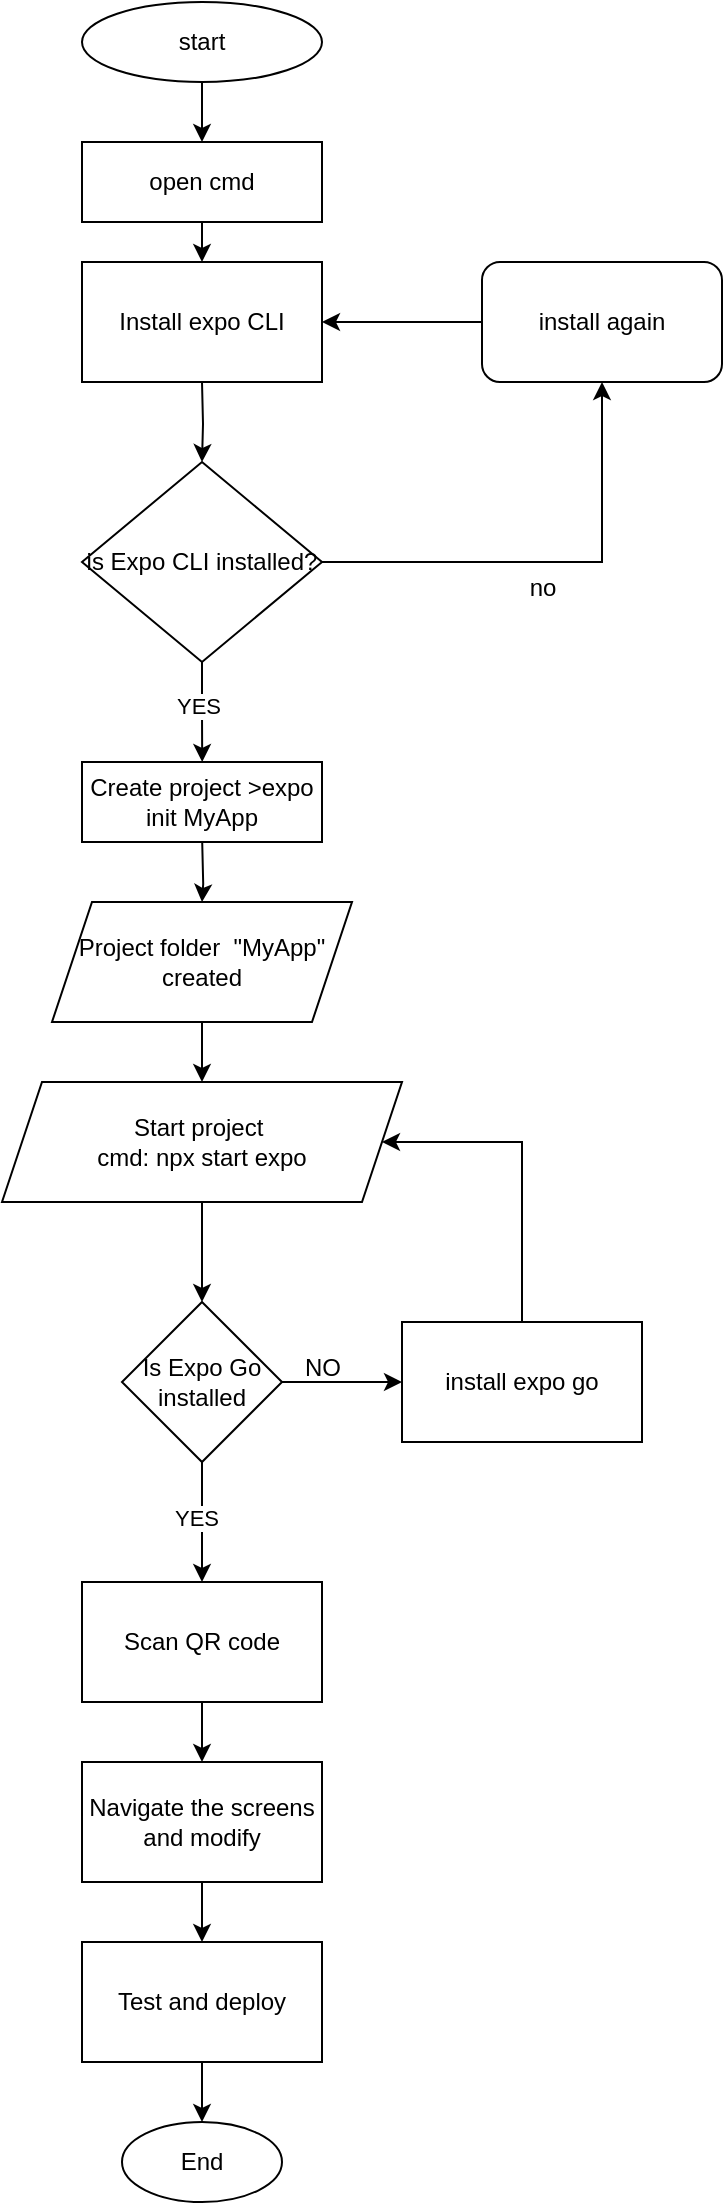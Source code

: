 <mxfile version="26.2.6">
  <diagram id="C5RBs43oDa-KdzZeNtuy" name="Page-1">
    <mxGraphModel dx="728" dy="394" grid="1" gridSize="10" guides="1" tooltips="1" connect="1" arrows="1" fold="1" page="1" pageScale="1" pageWidth="827" pageHeight="1169" math="0" shadow="0">
      <root>
        <mxCell id="WIyWlLk6GJQsqaUBKTNV-0" />
        <mxCell id="WIyWlLk6GJQsqaUBKTNV-1" parent="WIyWlLk6GJQsqaUBKTNV-0" />
        <mxCell id="LB9oBMyxxDvLUihg9mfi-55" value="" style="edgeStyle=orthogonalEdgeStyle;rounded=0;orthogonalLoop=1;jettySize=auto;html=1;" edge="1" parent="WIyWlLk6GJQsqaUBKTNV-1" source="LB9oBMyxxDvLUihg9mfi-0" target="LB9oBMyxxDvLUihg9mfi-54">
          <mxGeometry relative="1" as="geometry" />
        </mxCell>
        <mxCell id="LB9oBMyxxDvLUihg9mfi-0" value="start" style="ellipse;whiteSpace=wrap;html=1;" vertex="1" parent="WIyWlLk6GJQsqaUBKTNV-1">
          <mxGeometry x="330" y="10" width="120" height="40" as="geometry" />
        </mxCell>
        <mxCell id="LB9oBMyxxDvLUihg9mfi-4" value="" style="edgeStyle=orthogonalEdgeStyle;rounded=0;orthogonalLoop=1;jettySize=auto;html=1;" edge="1" parent="WIyWlLk6GJQsqaUBKTNV-1">
          <mxGeometry relative="1" as="geometry">
            <mxPoint x="390" y="120" as="sourcePoint" />
            <mxPoint x="390" y="140" as="targetPoint" />
          </mxGeometry>
        </mxCell>
        <mxCell id="LB9oBMyxxDvLUihg9mfi-6" value="" style="edgeStyle=orthogonalEdgeStyle;rounded=0;orthogonalLoop=1;jettySize=auto;html=1;" edge="1" parent="WIyWlLk6GJQsqaUBKTNV-1" target="LB9oBMyxxDvLUihg9mfi-5">
          <mxGeometry relative="1" as="geometry">
            <mxPoint x="390" y="200" as="sourcePoint" />
          </mxGeometry>
        </mxCell>
        <mxCell id="LB9oBMyxxDvLUihg9mfi-8" value="" style="edgeStyle=orthogonalEdgeStyle;rounded=0;orthogonalLoop=1;jettySize=auto;html=1;" edge="1" parent="WIyWlLk6GJQsqaUBKTNV-1" source="LB9oBMyxxDvLUihg9mfi-5">
          <mxGeometry relative="1" as="geometry">
            <mxPoint x="390.1" y="390" as="targetPoint" />
          </mxGeometry>
        </mxCell>
        <mxCell id="LB9oBMyxxDvLUihg9mfi-9" value="YES" style="edgeLabel;html=1;align=center;verticalAlign=middle;resizable=0;points=[];" vertex="1" connectable="0" parent="LB9oBMyxxDvLUihg9mfi-8">
          <mxGeometry x="-0.143" y="-2" relative="1" as="geometry">
            <mxPoint as="offset" />
          </mxGeometry>
        </mxCell>
        <mxCell id="LB9oBMyxxDvLUihg9mfi-35" style="edgeStyle=orthogonalEdgeStyle;rounded=0;orthogonalLoop=1;jettySize=auto;html=1;entryX=0.5;entryY=1;entryDx=0;entryDy=0;" edge="1" parent="WIyWlLk6GJQsqaUBKTNV-1" source="LB9oBMyxxDvLUihg9mfi-5" target="LB9oBMyxxDvLUihg9mfi-15">
          <mxGeometry relative="1" as="geometry" />
        </mxCell>
        <mxCell id="LB9oBMyxxDvLUihg9mfi-5" value="is Expo CLI installed?" style="rhombus;whiteSpace=wrap;html=1;" vertex="1" parent="WIyWlLk6GJQsqaUBKTNV-1">
          <mxGeometry x="330" y="240" width="120" height="100" as="geometry" />
        </mxCell>
        <mxCell id="LB9oBMyxxDvLUihg9mfi-20" value="" style="edgeStyle=orthogonalEdgeStyle;rounded=0;orthogonalLoop=1;jettySize=auto;html=1;" edge="1" parent="WIyWlLk6GJQsqaUBKTNV-1" target="LB9oBMyxxDvLUihg9mfi-21">
          <mxGeometry relative="1" as="geometry">
            <mxPoint x="390.1" y="430" as="sourcePoint" />
            <mxPoint x="390" y="540" as="targetPoint" />
          </mxGeometry>
        </mxCell>
        <mxCell id="LB9oBMyxxDvLUihg9mfi-17" style="edgeStyle=orthogonalEdgeStyle;rounded=0;orthogonalLoop=1;jettySize=auto;html=1;entryX=1;entryY=0.5;entryDx=0;entryDy=0;" edge="1" parent="WIyWlLk6GJQsqaUBKTNV-1" source="LB9oBMyxxDvLUihg9mfi-15" target="LB9oBMyxxDvLUihg9mfi-53">
          <mxGeometry relative="1" as="geometry">
            <mxPoint x="470" y="170" as="targetPoint" />
          </mxGeometry>
        </mxCell>
        <mxCell id="LB9oBMyxxDvLUihg9mfi-15" value="install again" style="rounded=1;whiteSpace=wrap;html=1;" vertex="1" parent="WIyWlLk6GJQsqaUBKTNV-1">
          <mxGeometry x="530" y="140" width="120" height="60" as="geometry" />
        </mxCell>
        <mxCell id="LB9oBMyxxDvLUihg9mfi-32" style="edgeStyle=orthogonalEdgeStyle;rounded=0;orthogonalLoop=1;jettySize=auto;html=1;" edge="1" parent="WIyWlLk6GJQsqaUBKTNV-1" source="LB9oBMyxxDvLUihg9mfi-21" target="LB9oBMyxxDvLUihg9mfi-28">
          <mxGeometry relative="1" as="geometry" />
        </mxCell>
        <mxCell id="LB9oBMyxxDvLUihg9mfi-21" value="Project folder&amp;nbsp; &quot;MyApp&quot;&lt;div&gt;created&lt;/div&gt;" style="shape=parallelogram;perimeter=parallelogramPerimeter;whiteSpace=wrap;html=1;fixedSize=1;" vertex="1" parent="WIyWlLk6GJQsqaUBKTNV-1">
          <mxGeometry x="315" y="460" width="150" height="60" as="geometry" />
        </mxCell>
        <mxCell id="LB9oBMyxxDvLUihg9mfi-34" value="" style="edgeStyle=orthogonalEdgeStyle;rounded=0;orthogonalLoop=1;jettySize=auto;html=1;" edge="1" parent="WIyWlLk6GJQsqaUBKTNV-1" source="LB9oBMyxxDvLUihg9mfi-28" target="LB9oBMyxxDvLUihg9mfi-37">
          <mxGeometry relative="1" as="geometry">
            <mxPoint x="390" y="650" as="targetPoint" />
          </mxGeometry>
        </mxCell>
        <mxCell id="LB9oBMyxxDvLUihg9mfi-28" value="Start project&amp;nbsp;&lt;div&gt;cmd: npx start expo&lt;/div&gt;" style="shape=parallelogram;perimeter=parallelogramPerimeter;whiteSpace=wrap;html=1;fixedSize=1;" vertex="1" parent="WIyWlLk6GJQsqaUBKTNV-1">
          <mxGeometry x="290" y="550" width="200" height="60" as="geometry" />
        </mxCell>
        <mxCell id="LB9oBMyxxDvLUihg9mfi-36" value="no" style="text;html=1;align=center;verticalAlign=middle;resizable=0;points=[];autosize=1;strokeColor=none;fillColor=none;" vertex="1" parent="WIyWlLk6GJQsqaUBKTNV-1">
          <mxGeometry x="540" y="288" width="40" height="30" as="geometry" />
        </mxCell>
        <mxCell id="LB9oBMyxxDvLUihg9mfi-40" value="" style="edgeStyle=orthogonalEdgeStyle;rounded=0;orthogonalLoop=1;jettySize=auto;html=1;" edge="1" parent="WIyWlLk6GJQsqaUBKTNV-1" source="LB9oBMyxxDvLUihg9mfi-37" target="LB9oBMyxxDvLUihg9mfi-39">
          <mxGeometry relative="1" as="geometry" />
        </mxCell>
        <mxCell id="LB9oBMyxxDvLUihg9mfi-42" value="" style="edgeStyle=orthogonalEdgeStyle;rounded=0;orthogonalLoop=1;jettySize=auto;html=1;" edge="1" parent="WIyWlLk6GJQsqaUBKTNV-1" source="LB9oBMyxxDvLUihg9mfi-37" target="LB9oBMyxxDvLUihg9mfi-41">
          <mxGeometry relative="1" as="geometry" />
        </mxCell>
        <mxCell id="LB9oBMyxxDvLUihg9mfi-43" value="YES" style="edgeLabel;html=1;align=center;verticalAlign=middle;resizable=0;points=[];" vertex="1" connectable="0" parent="LB9oBMyxxDvLUihg9mfi-42">
          <mxGeometry x="-0.067" y="-3" relative="1" as="geometry">
            <mxPoint as="offset" />
          </mxGeometry>
        </mxCell>
        <mxCell id="LB9oBMyxxDvLUihg9mfi-37" value="Is Expo Go installed" style="rhombus;whiteSpace=wrap;html=1;" vertex="1" parent="WIyWlLk6GJQsqaUBKTNV-1">
          <mxGeometry x="350" y="660" width="80" height="80" as="geometry" />
        </mxCell>
        <mxCell id="LB9oBMyxxDvLUihg9mfi-45" style="edgeStyle=orthogonalEdgeStyle;rounded=0;orthogonalLoop=1;jettySize=auto;html=1;entryX=1;entryY=0.5;entryDx=0;entryDy=0;" edge="1" parent="WIyWlLk6GJQsqaUBKTNV-1" source="LB9oBMyxxDvLUihg9mfi-39" target="LB9oBMyxxDvLUihg9mfi-28">
          <mxGeometry relative="1" as="geometry">
            <Array as="points">
              <mxPoint x="550" y="580" />
            </Array>
          </mxGeometry>
        </mxCell>
        <mxCell id="LB9oBMyxxDvLUihg9mfi-39" value="install expo go" style="whiteSpace=wrap;html=1;" vertex="1" parent="WIyWlLk6GJQsqaUBKTNV-1">
          <mxGeometry x="490" y="670" width="120" height="60" as="geometry" />
        </mxCell>
        <mxCell id="LB9oBMyxxDvLUihg9mfi-47" value="" style="edgeStyle=orthogonalEdgeStyle;rounded=0;orthogonalLoop=1;jettySize=auto;html=1;" edge="1" parent="WIyWlLk6GJQsqaUBKTNV-1" source="LB9oBMyxxDvLUihg9mfi-41" target="LB9oBMyxxDvLUihg9mfi-46">
          <mxGeometry relative="1" as="geometry" />
        </mxCell>
        <mxCell id="LB9oBMyxxDvLUihg9mfi-41" value="Scan QR code" style="whiteSpace=wrap;html=1;" vertex="1" parent="WIyWlLk6GJQsqaUBKTNV-1">
          <mxGeometry x="330" y="800" width="120" height="60" as="geometry" />
        </mxCell>
        <mxCell id="LB9oBMyxxDvLUihg9mfi-44" value="NO" style="text;html=1;align=center;verticalAlign=middle;resizable=0;points=[];autosize=1;strokeColor=none;fillColor=none;" vertex="1" parent="WIyWlLk6GJQsqaUBKTNV-1">
          <mxGeometry x="430" y="678" width="40" height="30" as="geometry" />
        </mxCell>
        <mxCell id="LB9oBMyxxDvLUihg9mfi-49" value="" style="edgeStyle=orthogonalEdgeStyle;rounded=0;orthogonalLoop=1;jettySize=auto;html=1;" edge="1" parent="WIyWlLk6GJQsqaUBKTNV-1" source="LB9oBMyxxDvLUihg9mfi-46" target="LB9oBMyxxDvLUihg9mfi-48">
          <mxGeometry relative="1" as="geometry" />
        </mxCell>
        <mxCell id="LB9oBMyxxDvLUihg9mfi-46" value="Navigate the screens and modify" style="whiteSpace=wrap;html=1;" vertex="1" parent="WIyWlLk6GJQsqaUBKTNV-1">
          <mxGeometry x="330" y="890" width="120" height="60" as="geometry" />
        </mxCell>
        <mxCell id="LB9oBMyxxDvLUihg9mfi-51" value="" style="edgeStyle=orthogonalEdgeStyle;rounded=0;orthogonalLoop=1;jettySize=auto;html=1;" edge="1" parent="WIyWlLk6GJQsqaUBKTNV-1" source="LB9oBMyxxDvLUihg9mfi-48" target="LB9oBMyxxDvLUihg9mfi-50">
          <mxGeometry relative="1" as="geometry" />
        </mxCell>
        <mxCell id="LB9oBMyxxDvLUihg9mfi-48" value="Test and deploy" style="whiteSpace=wrap;html=1;" vertex="1" parent="WIyWlLk6GJQsqaUBKTNV-1">
          <mxGeometry x="330" y="980" width="120" height="60" as="geometry" />
        </mxCell>
        <mxCell id="LB9oBMyxxDvLUihg9mfi-50" value="End" style="ellipse;whiteSpace=wrap;html=1;" vertex="1" parent="WIyWlLk6GJQsqaUBKTNV-1">
          <mxGeometry x="350" y="1070" width="80" height="40" as="geometry" />
        </mxCell>
        <mxCell id="LB9oBMyxxDvLUihg9mfi-52" value="Create project&amp;nbsp;&lt;span style=&quot;color: light-dark(rgb(0, 0, 0), rgb(255, 255, 255)); background-color: transparent;&quot;&gt;&amp;gt;expo init MyApp&lt;/span&gt;" style="rounded=0;whiteSpace=wrap;html=1;" vertex="1" parent="WIyWlLk6GJQsqaUBKTNV-1">
          <mxGeometry x="330" y="390" width="120" height="40" as="geometry" />
        </mxCell>
        <mxCell id="LB9oBMyxxDvLUihg9mfi-53" value="Install expo CLI" style="rounded=0;whiteSpace=wrap;html=1;" vertex="1" parent="WIyWlLk6GJQsqaUBKTNV-1">
          <mxGeometry x="330" y="140" width="120" height="60" as="geometry" />
        </mxCell>
        <mxCell id="LB9oBMyxxDvLUihg9mfi-54" value="open cmd" style="rounded=0;whiteSpace=wrap;html=1;" vertex="1" parent="WIyWlLk6GJQsqaUBKTNV-1">
          <mxGeometry x="330" y="80" width="120" height="40" as="geometry" />
        </mxCell>
      </root>
    </mxGraphModel>
  </diagram>
</mxfile>
